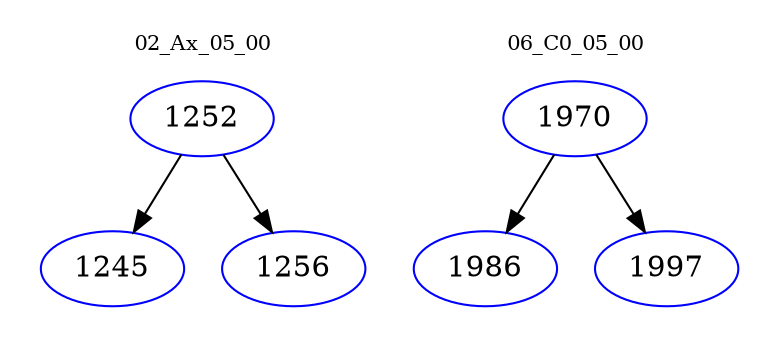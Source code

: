 digraph{
subgraph cluster_0 {
color = white
label = "02_Ax_05_00";
fontsize=10;
T0_1252 [label="1252", color="blue"]
T0_1252 -> T0_1245 [color="black"]
T0_1245 [label="1245", color="blue"]
T0_1252 -> T0_1256 [color="black"]
T0_1256 [label="1256", color="blue"]
}
subgraph cluster_1 {
color = white
label = "06_C0_05_00";
fontsize=10;
T1_1970 [label="1970", color="blue"]
T1_1970 -> T1_1986 [color="black"]
T1_1986 [label="1986", color="blue"]
T1_1970 -> T1_1997 [color="black"]
T1_1997 [label="1997", color="blue"]
}
}
